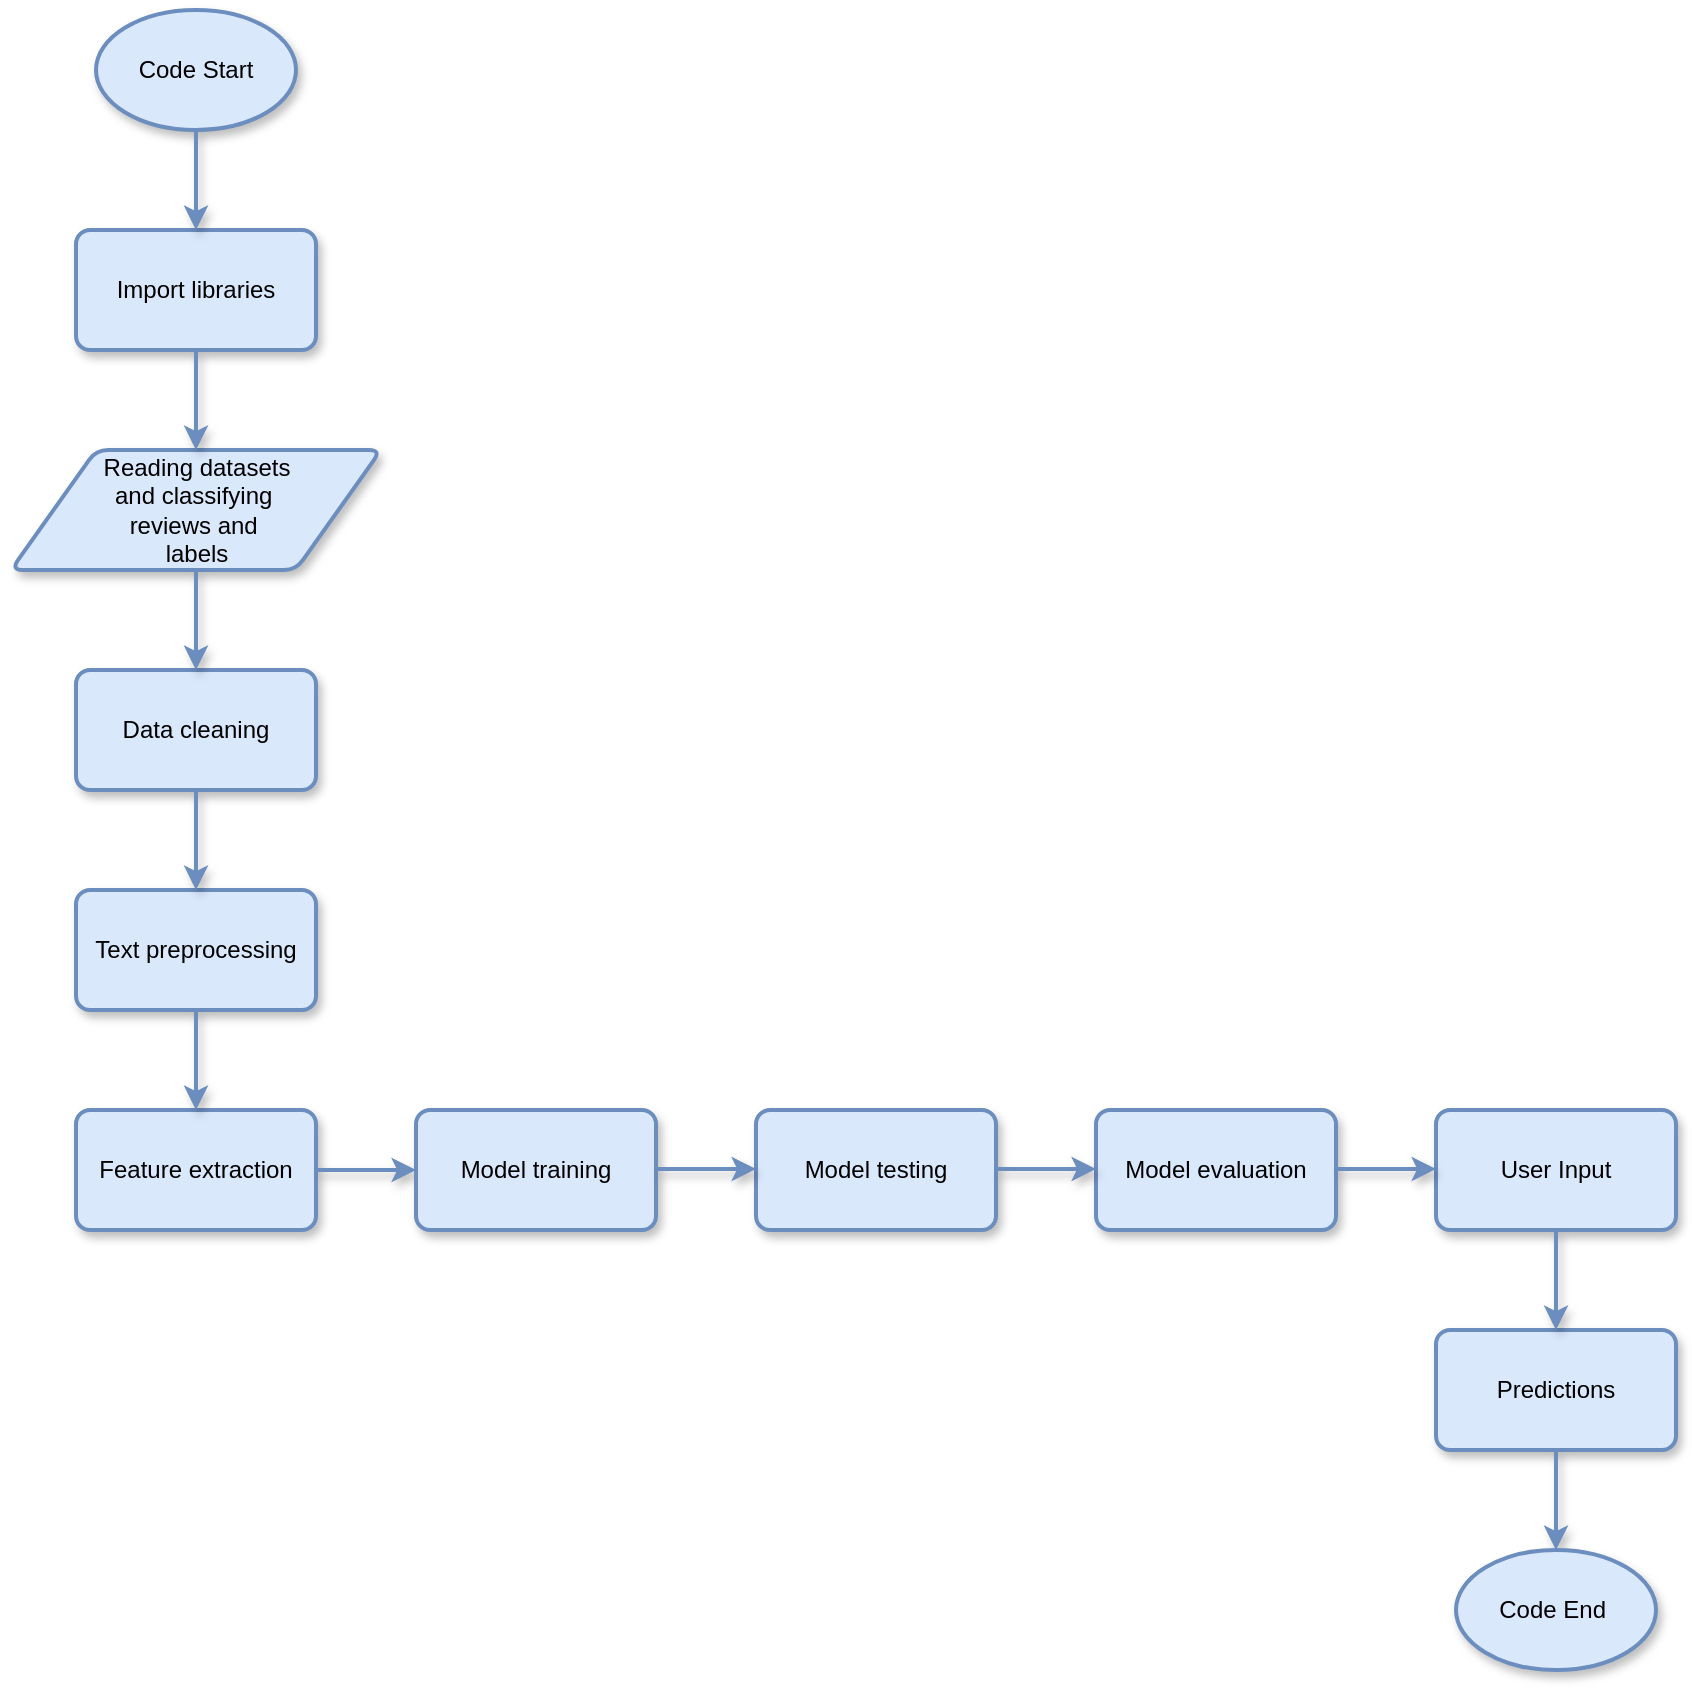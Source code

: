 <mxfile version="20.8.1" type="device"><diagram id="PwKJg1pqRRd7ESkgK0b4" name="Page-1"><mxGraphModel dx="1673" dy="821" grid="0" gridSize="10" guides="1" tooltips="1" connect="1" arrows="1" fold="1" page="0" pageScale="1" pageWidth="850" pageHeight="1100" math="0" shadow="0"><root><mxCell id="0"/><mxCell id="1" parent="0"/><mxCell id="m39WctbQeENkh-p4ACFD-1" value="Code Start" style="strokeWidth=2;html=1;shape=mxgraph.flowchart.start_1;whiteSpace=wrap;shadow=1;fillColor=#dae8fc;strokeColor=#6c8ebf;" vertex="1" parent="1"><mxGeometry x="160" y="50" width="100" height="60" as="geometry"/></mxCell><mxCell id="m39WctbQeENkh-p4ACFD-2" value="Import libraries" style="rounded=1;whiteSpace=wrap;html=1;absoluteArcSize=1;arcSize=14;strokeWidth=2;shadow=1;fillColor=#dae8fc;strokeColor=#6c8ebf;" vertex="1" parent="1"><mxGeometry x="150" y="160" width="120" height="60" as="geometry"/></mxCell><mxCell id="m39WctbQeENkh-p4ACFD-3" value="Reading datasets&lt;br&gt;and classifying&amp;nbsp;&lt;br&gt;reviews and&amp;nbsp;&lt;br&gt;labels" style="shape=parallelogram;html=1;strokeWidth=2;perimeter=parallelogramPerimeter;whiteSpace=wrap;rounded=1;arcSize=12;size=0.23;shadow=1;fillColor=#dae8fc;strokeColor=#6c8ebf;" vertex="1" parent="1"><mxGeometry x="117.5" y="270" width="185" height="60" as="geometry"/></mxCell><mxCell id="m39WctbQeENkh-p4ACFD-4" value="" style="endArrow=classic;html=1;rounded=0;exitX=0.5;exitY=1;exitDx=0;exitDy=0;exitPerimeter=0;entryX=0.5;entryY=0;entryDx=0;entryDy=0;strokeWidth=2;shadow=1;fillColor=#dae8fc;strokeColor=#6c8ebf;" edge="1" parent="1" source="m39WctbQeENkh-p4ACFD-1" target="m39WctbQeENkh-p4ACFD-2"><mxGeometry width="50" height="50" relative="1" as="geometry"><mxPoint x="290" y="360" as="sourcePoint"/><mxPoint x="340" y="310" as="targetPoint"/></mxGeometry></mxCell><mxCell id="m39WctbQeENkh-p4ACFD-5" value="" style="endArrow=classic;html=1;rounded=0;exitX=0.5;exitY=1;exitDx=0;exitDy=0;strokeWidth=2;shadow=1;fillColor=#dae8fc;strokeColor=#6c8ebf;" edge="1" parent="1" source="m39WctbQeENkh-p4ACFD-2" target="m39WctbQeENkh-p4ACFD-3"><mxGeometry x="1" y="70" width="50" height="50" relative="1" as="geometry"><mxPoint x="220" y="130" as="sourcePoint"/><mxPoint x="220" y="170" as="targetPoint"/><mxPoint x="-70" y="70" as="offset"/></mxGeometry></mxCell><mxCell id="m39WctbQeENkh-p4ACFD-6" value="Data cleaning" style="rounded=1;whiteSpace=wrap;html=1;absoluteArcSize=1;arcSize=14;strokeWidth=2;shadow=1;fillColor=#dae8fc;strokeColor=#6c8ebf;" vertex="1" parent="1"><mxGeometry x="150" y="380" width="120" height="60" as="geometry"/></mxCell><mxCell id="m39WctbQeENkh-p4ACFD-7" value="Text preprocessing" style="rounded=1;whiteSpace=wrap;html=1;absoluteArcSize=1;arcSize=14;strokeWidth=2;shadow=1;fillColor=#dae8fc;strokeColor=#6c8ebf;" vertex="1" parent="1"><mxGeometry x="150" y="490" width="120" height="60" as="geometry"/></mxCell><mxCell id="m39WctbQeENkh-p4ACFD-8" value="" style="endArrow=classic;html=1;rounded=0;exitX=0.5;exitY=1;exitDx=0;exitDy=0;strokeWidth=2;entryX=0.5;entryY=0;entryDx=0;entryDy=0;shadow=1;fillColor=#dae8fc;strokeColor=#6c8ebf;" edge="1" parent="1" source="m39WctbQeENkh-p4ACFD-3" target="m39WctbQeENkh-p4ACFD-6"><mxGeometry x="1" y="70" width="50" height="50" relative="1" as="geometry"><mxPoint x="220" y="230" as="sourcePoint"/><mxPoint x="220" y="280" as="targetPoint"/><mxPoint x="-70" y="70" as="offset"/></mxGeometry></mxCell><mxCell id="m39WctbQeENkh-p4ACFD-9" value="" style="endArrow=classic;html=1;rounded=0;exitX=0.5;exitY=1;exitDx=0;exitDy=0;strokeWidth=2;entryX=0.5;entryY=0;entryDx=0;entryDy=0;shadow=1;fillColor=#dae8fc;strokeColor=#6c8ebf;" edge="1" parent="1" source="m39WctbQeENkh-p4ACFD-6" target="m39WctbQeENkh-p4ACFD-7"><mxGeometry x="1" y="70" width="50" height="50" relative="1" as="geometry"><mxPoint x="220" y="340" as="sourcePoint"/><mxPoint x="220" y="390" as="targetPoint"/><mxPoint x="-70" y="70" as="offset"/></mxGeometry></mxCell><mxCell id="m39WctbQeENkh-p4ACFD-10" value="Feature extraction" style="rounded=1;whiteSpace=wrap;html=1;absoluteArcSize=1;arcSize=14;strokeWidth=2;shadow=1;fillColor=#dae8fc;strokeColor=#6c8ebf;" vertex="1" parent="1"><mxGeometry x="150" y="600" width="120" height="60" as="geometry"/></mxCell><mxCell id="m39WctbQeENkh-p4ACFD-11" value="" style="endArrow=classic;html=1;rounded=0;exitX=0.5;exitY=1;exitDx=0;exitDy=0;strokeWidth=2;entryX=0.5;entryY=0;entryDx=0;entryDy=0;shadow=1;fillColor=#dae8fc;strokeColor=#6c8ebf;" edge="1" parent="1" target="m39WctbQeENkh-p4ACFD-10"><mxGeometry x="1" y="70" width="50" height="50" relative="1" as="geometry"><mxPoint x="210" y="550" as="sourcePoint"/><mxPoint x="220" y="500" as="targetPoint"/><mxPoint x="-70" y="70" as="offset"/></mxGeometry></mxCell><mxCell id="m39WctbQeENkh-p4ACFD-28" value="" style="endArrow=classic;html=1;rounded=0;strokeWidth=2;exitX=1;exitY=0.5;exitDx=0;exitDy=0;shadow=1;fillColor=#dae8fc;strokeColor=#6c8ebf;" edge="1" parent="1" source="m39WctbQeENkh-p4ACFD-10"><mxGeometry width="50" height="50" relative="1" as="geometry"><mxPoint x="280" y="830" as="sourcePoint"/><mxPoint x="320" y="630" as="targetPoint"/></mxGeometry></mxCell><mxCell id="m39WctbQeENkh-p4ACFD-29" value="Model training" style="rounded=1;whiteSpace=wrap;html=1;absoluteArcSize=1;arcSize=14;strokeWidth=2;shadow=1;fillColor=#dae8fc;strokeColor=#6c8ebf;" vertex="1" parent="1"><mxGeometry x="320" y="600" width="120" height="60" as="geometry"/></mxCell><mxCell id="m39WctbQeENkh-p4ACFD-41" value="Model testing" style="rounded=1;whiteSpace=wrap;html=1;absoluteArcSize=1;arcSize=14;strokeWidth=2;shadow=1;fillColor=#dae8fc;strokeColor=#6c8ebf;" vertex="1" parent="1"><mxGeometry x="490" y="600" width="120" height="60" as="geometry"/></mxCell><mxCell id="m39WctbQeENkh-p4ACFD-42" value="Model evaluation" style="rounded=1;whiteSpace=wrap;html=1;absoluteArcSize=1;arcSize=14;strokeWidth=2;shadow=1;fillColor=#dae8fc;strokeColor=#6c8ebf;" vertex="1" parent="1"><mxGeometry x="660" y="600" width="120" height="60" as="geometry"/></mxCell><mxCell id="m39WctbQeENkh-p4ACFD-57" value="User Input" style="rounded=1;whiteSpace=wrap;html=1;absoluteArcSize=1;arcSize=14;strokeWidth=2;shadow=1;fillColor=#dae8fc;strokeColor=#6c8ebf;" vertex="1" parent="1"><mxGeometry x="830" y="600" width="120" height="60" as="geometry"/></mxCell><mxCell id="m39WctbQeENkh-p4ACFD-58" value="Predictions" style="rounded=1;whiteSpace=wrap;html=1;absoluteArcSize=1;arcSize=14;strokeWidth=2;shadow=1;fillColor=#dae8fc;strokeColor=#6c8ebf;" vertex="1" parent="1"><mxGeometry x="830" y="710" width="120" height="60" as="geometry"/></mxCell><mxCell id="m39WctbQeENkh-p4ACFD-59" value="" style="endArrow=classic;html=1;rounded=0;exitX=0.5;exitY=1;exitDx=0;exitDy=0;strokeWidth=2;entryX=0.5;entryY=0;entryDx=0;entryDy=0;shadow=1;fillColor=#dae8fc;strokeColor=#6c8ebf;" edge="1" parent="1" target="m39WctbQeENkh-p4ACFD-58"><mxGeometry x="1" y="70" width="50" height="50" relative="1" as="geometry"><mxPoint x="890" y="660" as="sourcePoint"/><mxPoint x="900" y="610" as="targetPoint"/><mxPoint x="-70" y="70" as="offset"/></mxGeometry></mxCell><mxCell id="m39WctbQeENkh-p4ACFD-61" value="" style="endArrow=classic;html=1;rounded=0;exitX=0.5;exitY=1;exitDx=0;exitDy=0;strokeWidth=2;entryX=0.5;entryY=0;entryDx=0;entryDy=0;shadow=1;fillColor=#dae8fc;strokeColor=#6c8ebf;" edge="1" parent="1"><mxGeometry x="1" y="70" width="50" height="50" relative="1" as="geometry"><mxPoint x="890" y="770" as="sourcePoint"/><mxPoint x="890" y="820" as="targetPoint"/><mxPoint x="-70" y="70" as="offset"/></mxGeometry></mxCell><mxCell id="m39WctbQeENkh-p4ACFD-62" value="" style="endArrow=classic;html=1;rounded=0;strokeWidth=2;exitX=1;exitY=0.5;exitDx=0;exitDy=0;shadow=1;fillColor=#dae8fc;strokeColor=#6c8ebf;" edge="1" parent="1"><mxGeometry width="50" height="50" relative="1" as="geometry"><mxPoint x="440" y="629.5" as="sourcePoint"/><mxPoint x="490" y="629.5" as="targetPoint"/></mxGeometry></mxCell><mxCell id="m39WctbQeENkh-p4ACFD-63" value="" style="endArrow=classic;html=1;rounded=0;strokeWidth=2;exitX=1;exitY=0.5;exitDx=0;exitDy=0;shadow=1;fillColor=#dae8fc;strokeColor=#6c8ebf;" edge="1" parent="1"><mxGeometry width="50" height="50" relative="1" as="geometry"><mxPoint x="610" y="629.5" as="sourcePoint"/><mxPoint x="660" y="629.5" as="targetPoint"/></mxGeometry></mxCell><mxCell id="m39WctbQeENkh-p4ACFD-65" value="" style="endArrow=classic;html=1;rounded=0;strokeWidth=2;exitX=1;exitY=0.5;exitDx=0;exitDy=0;shadow=1;fillColor=#dae8fc;strokeColor=#6c8ebf;" edge="1" parent="1"><mxGeometry width="50" height="50" relative="1" as="geometry"><mxPoint x="780" y="629.5" as="sourcePoint"/><mxPoint x="830" y="629.5" as="targetPoint"/></mxGeometry></mxCell><mxCell id="m39WctbQeENkh-p4ACFD-67" value="Code End&amp;nbsp;" style="strokeWidth=2;html=1;shape=mxgraph.flowchart.start_1;whiteSpace=wrap;shadow=1;fillColor=#dae8fc;strokeColor=#6c8ebf;" vertex="1" parent="1"><mxGeometry x="840" y="820" width="100" height="60" as="geometry"/></mxCell></root></mxGraphModel></diagram></mxfile>